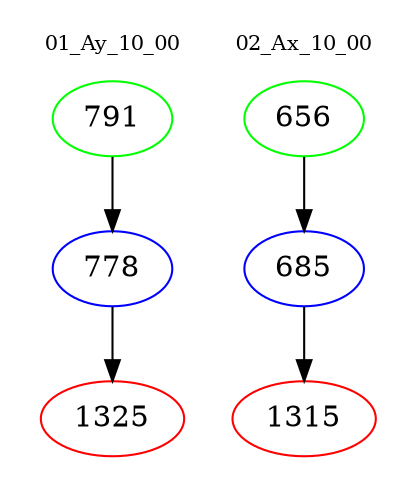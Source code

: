 digraph{
subgraph cluster_0 {
color = white
label = "01_Ay_10_00";
fontsize=10;
T0_791 [label="791", color="green"]
T0_791 -> T0_778 [color="black"]
T0_778 [label="778", color="blue"]
T0_778 -> T0_1325 [color="black"]
T0_1325 [label="1325", color="red"]
}
subgraph cluster_1 {
color = white
label = "02_Ax_10_00";
fontsize=10;
T1_656 [label="656", color="green"]
T1_656 -> T1_685 [color="black"]
T1_685 [label="685", color="blue"]
T1_685 -> T1_1315 [color="black"]
T1_1315 [label="1315", color="red"]
}
}
